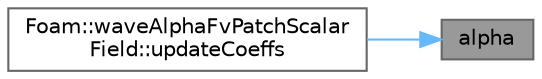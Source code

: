 digraph "alpha"
{
 // LATEX_PDF_SIZE
  bgcolor="transparent";
  edge [fontname=Helvetica,fontsize=10,labelfontname=Helvetica,labelfontsize=10];
  node [fontname=Helvetica,fontsize=10,shape=box,height=0.2,width=0.4];
  rankdir="RL";
  Node1 [id="Node000001",label="alpha",height=0.2,width=0.4,color="gray40", fillcolor="grey60", style="filled", fontcolor="black",tooltip=" "];
  Node1 -> Node2 [id="edge1_Node000001_Node000002",dir="back",color="steelblue1",style="solid",tooltip=" "];
  Node2 [id="Node000002",label="Foam::waveAlphaFvPatchScalar\lField::updateCoeffs",height=0.2,width=0.4,color="grey40", fillcolor="white", style="filled",URL="$classFoam_1_1waveAlphaFvPatchScalarField.html#a7e24eafac629d3733181cd942d4c902f",tooltip=" "];
}
